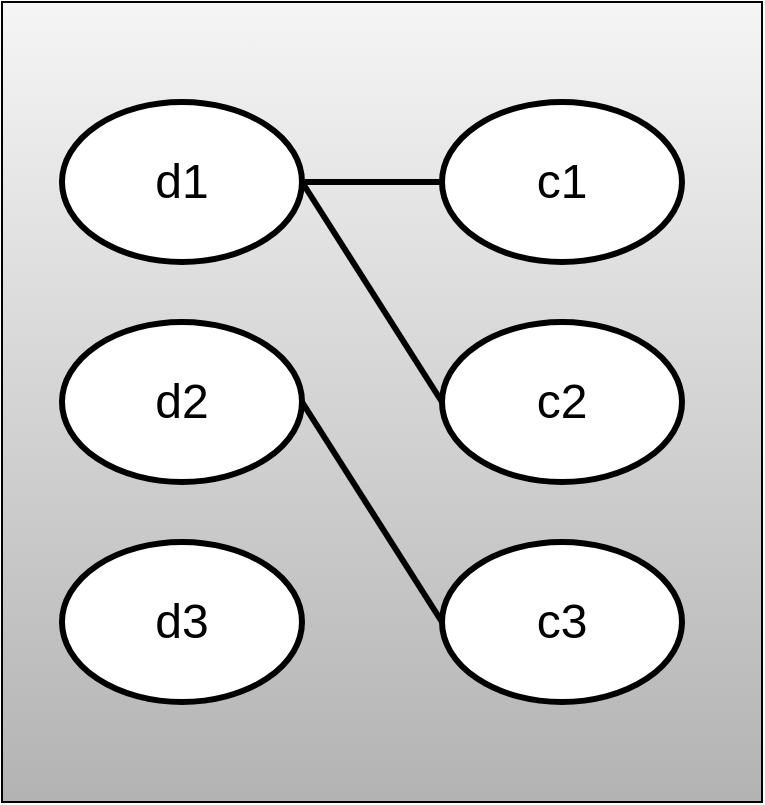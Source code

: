 <mxfile>
    <diagram id="UBVuo5mlm7CK9OX2zQcn" name="Page-1">
        <mxGraphModel dx="766" dy="618" grid="1" gridSize="10" guides="1" tooltips="1" connect="1" arrows="1" fold="1" page="1" pageScale="1" pageWidth="827" pageHeight="1169" math="0" shadow="0">
            <root>
                <mxCell id="0"/>
                <mxCell id="1" parent="0"/>
                <mxCell id="11" value="" style="rounded=0;whiteSpace=wrap;html=1;fillColor=#f5f5f5;gradientColor=#b3b3b3;strokeColor=#000000;" parent="1" vertex="1">
                    <mxGeometry x="30" y="60" width="380" height="400" as="geometry"/>
                </mxCell>
                <mxCell id="7" style="edgeStyle=none;html=1;exitX=0;exitY=0.5;exitDx=0;exitDy=0;entryX=1;entryY=0.5;entryDx=0;entryDy=0;strokeColor=#000000;fontSize=24;strokeWidth=3;endArrow=none;endFill=0;" parent="1" source="9" target="4" edge="1">
                    <mxGeometry relative="1" as="geometry"/>
                </mxCell>
                <mxCell id="2" value="c2" style="ellipse;whiteSpace=wrap;html=1;strokeColor=#000000;fontSize=24;strokeWidth=3;" parent="1" vertex="1">
                    <mxGeometry x="250" y="220" width="120" height="80" as="geometry"/>
                </mxCell>
                <mxCell id="8" style="edgeStyle=none;html=1;exitX=0;exitY=0.5;exitDx=0;exitDy=0;entryX=1;entryY=0.5;entryDx=0;entryDy=0;strokeColor=#000000;fontSize=24;strokeWidth=3;endArrow=none;endFill=0;" parent="1" source="2" target="4" edge="1">
                    <mxGeometry relative="1" as="geometry"/>
                </mxCell>
                <mxCell id="3" value="c3" style="ellipse;whiteSpace=wrap;html=1;strokeColor=#000000;fontSize=24;strokeWidth=3;" parent="1" vertex="1">
                    <mxGeometry x="250" y="330" width="120" height="80" as="geometry"/>
                </mxCell>
                <mxCell id="4" value="d1" style="ellipse;whiteSpace=wrap;html=1;strokeColor=#000000;fontSize=24;strokeWidth=3;" parent="1" vertex="1">
                    <mxGeometry x="60" y="110" width="120" height="80" as="geometry"/>
                </mxCell>
                <mxCell id="5" value="d2" style="ellipse;whiteSpace=wrap;html=1;strokeColor=#000000;fontSize=24;strokeWidth=3;" parent="1" vertex="1">
                    <mxGeometry x="60" y="220" width="120" height="80" as="geometry"/>
                </mxCell>
                <mxCell id="6" value="d3" style="ellipse;whiteSpace=wrap;html=1;strokeColor=#000000;fontSize=24;strokeWidth=3;" parent="1" vertex="1">
                    <mxGeometry x="60" y="330" width="120" height="80" as="geometry"/>
                </mxCell>
                <mxCell id="9" value="c1" style="ellipse;whiteSpace=wrap;html=1;strokeColor=#000000;fontSize=24;strokeWidth=3;" parent="1" vertex="1">
                    <mxGeometry x="250" y="110" width="120" height="80" as="geometry"/>
                </mxCell>
                <mxCell id="12" style="edgeStyle=none;html=1;exitX=0;exitY=0.5;exitDx=0;exitDy=0;entryX=1;entryY=0.5;entryDx=0;entryDy=0;strokeColor=#000000;fontSize=24;strokeWidth=3;endArrow=none;endFill=0;" parent="1" source="3" target="5" edge="1">
                    <mxGeometry relative="1" as="geometry">
                        <mxPoint x="190" y="270" as="sourcePoint"/>
                        <mxPoint x="260" y="160" as="targetPoint"/>
                    </mxGeometry>
                </mxCell>
            </root>
        </mxGraphModel>
    </diagram>
</mxfile>